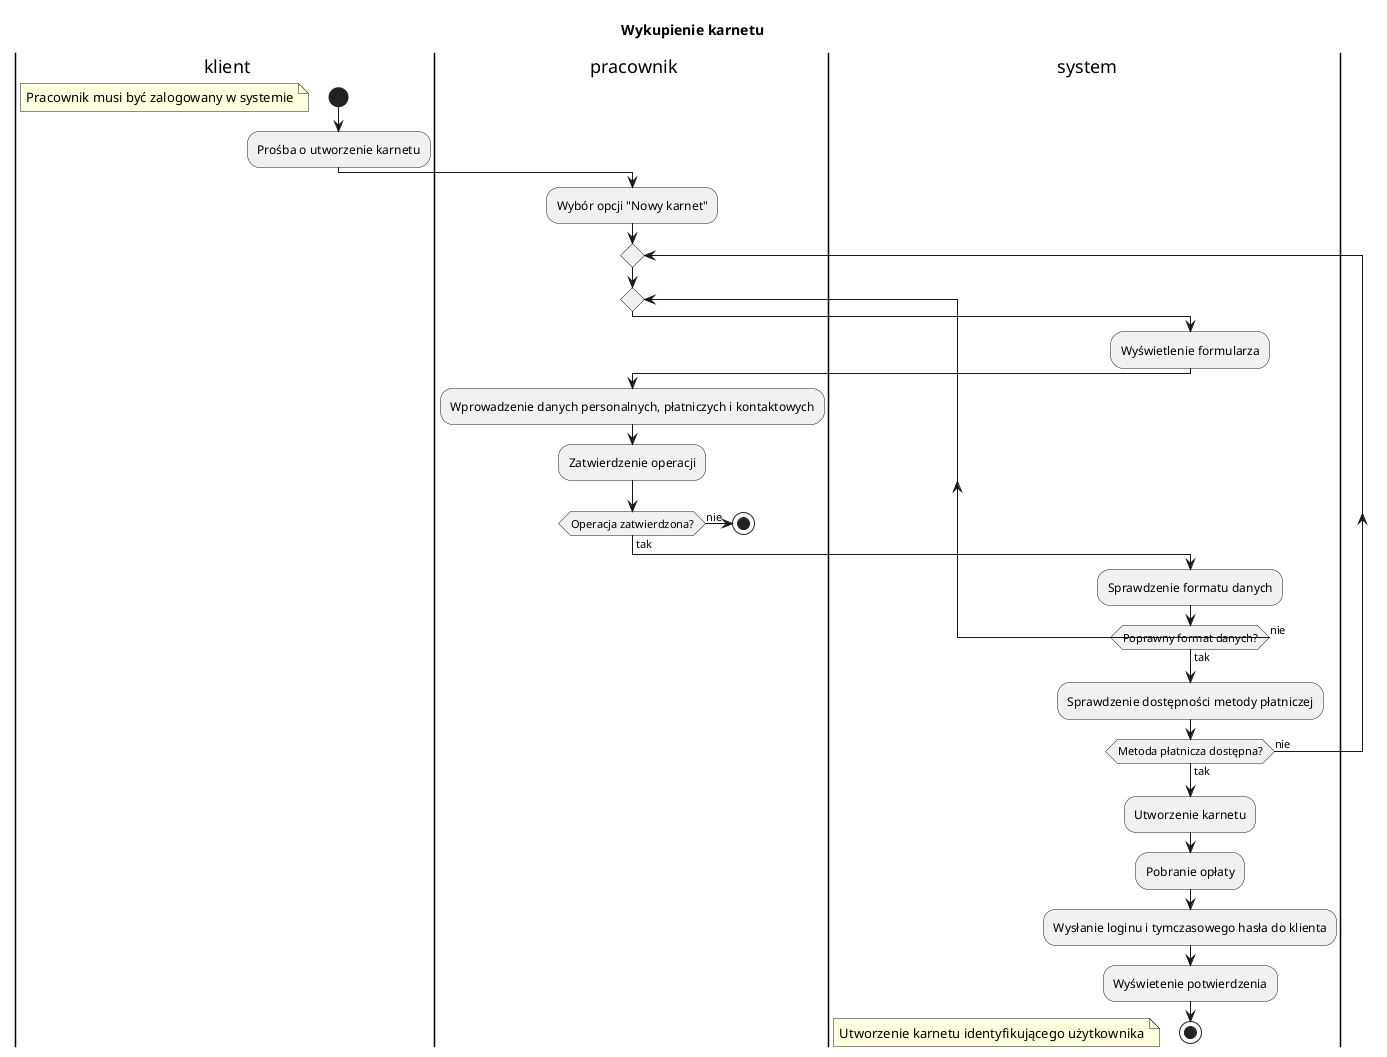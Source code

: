 @startuml "Wykupienie karnetu"
title "Wykupienie karnetu"

|k| klient
|p| pracownik
|s| system

|k|
start
floating note left: Pracownik musi być zalogowany w systemie
:Prośba o utworzenie karnetu;

|p|
:Wybór opcji "Nowy karnet";

repeat
repeat

|s|
:Wyświetlenie formularza;

|p|
:Wprowadzenie danych personalnych, płatniczych i kontaktowych;
:Zatwierdzenie operacji;

if (Operacja zatwierdzona?) then (tak)
else (nie)
stop
endif

|s|
:Sprawdzenie formatu danych;
repeat while (Poprawny format danych?) is (nie) not (tak)
:Sprawdzenie dostępności metody płatniczej;
repeat while (Metoda płatnicza dostępna?) is (nie) not (tak)
:Utworzenie karnetu;
:Pobranie opłaty;
:Wysłanie loginu i tymczasowego hasła do klienta;
:Wyświetenie potwierdzenia;

stop
floating note left: Utworzenie karnetu identyfikującego użytkownika

@enduml
